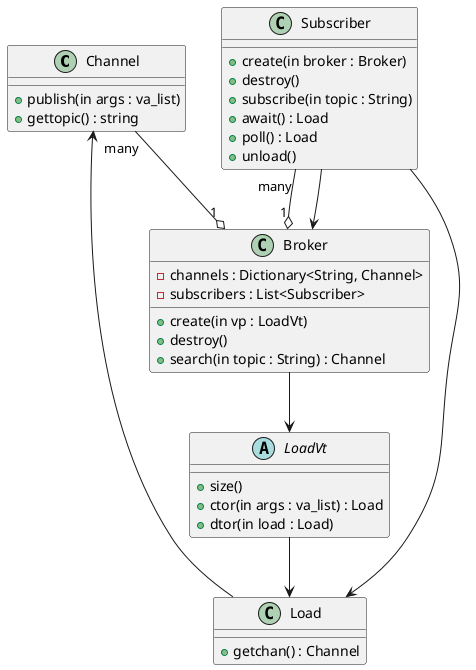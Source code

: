 @startuml "Message broker data types"
    class Channel {
        +publish(in args : va_list)
        +gettopic() : string
    }

    class Load {
        +getchan() : Channel
    }

    abstract class LoadVt {
        +size()
        +ctor(in args : va_list) : Load
        +dtor(in load : Load)
    }

    class Broker {
        -channels : Dictionary<String, Channel>
        -subscribers : List<Subscriber>
        +create(in vp : LoadVt)
        +destroy()
        +search(in topic : String) : Channel
    }

    class Subscriber {
        +create(in broker : Broker)
        +destroy()
        +subscribe(in topic : String)
        +await() : Load
        +poll() : Load
        +unload()
    }

    Channel "many" --o "1" Broker
    Load --> Channel
    LoadVt --> Load
    Broker --> LoadVt
    Subscriber "many" --o "1" Broker
    Subscriber --> Broker
    Subscriber --> Load
@enduml
